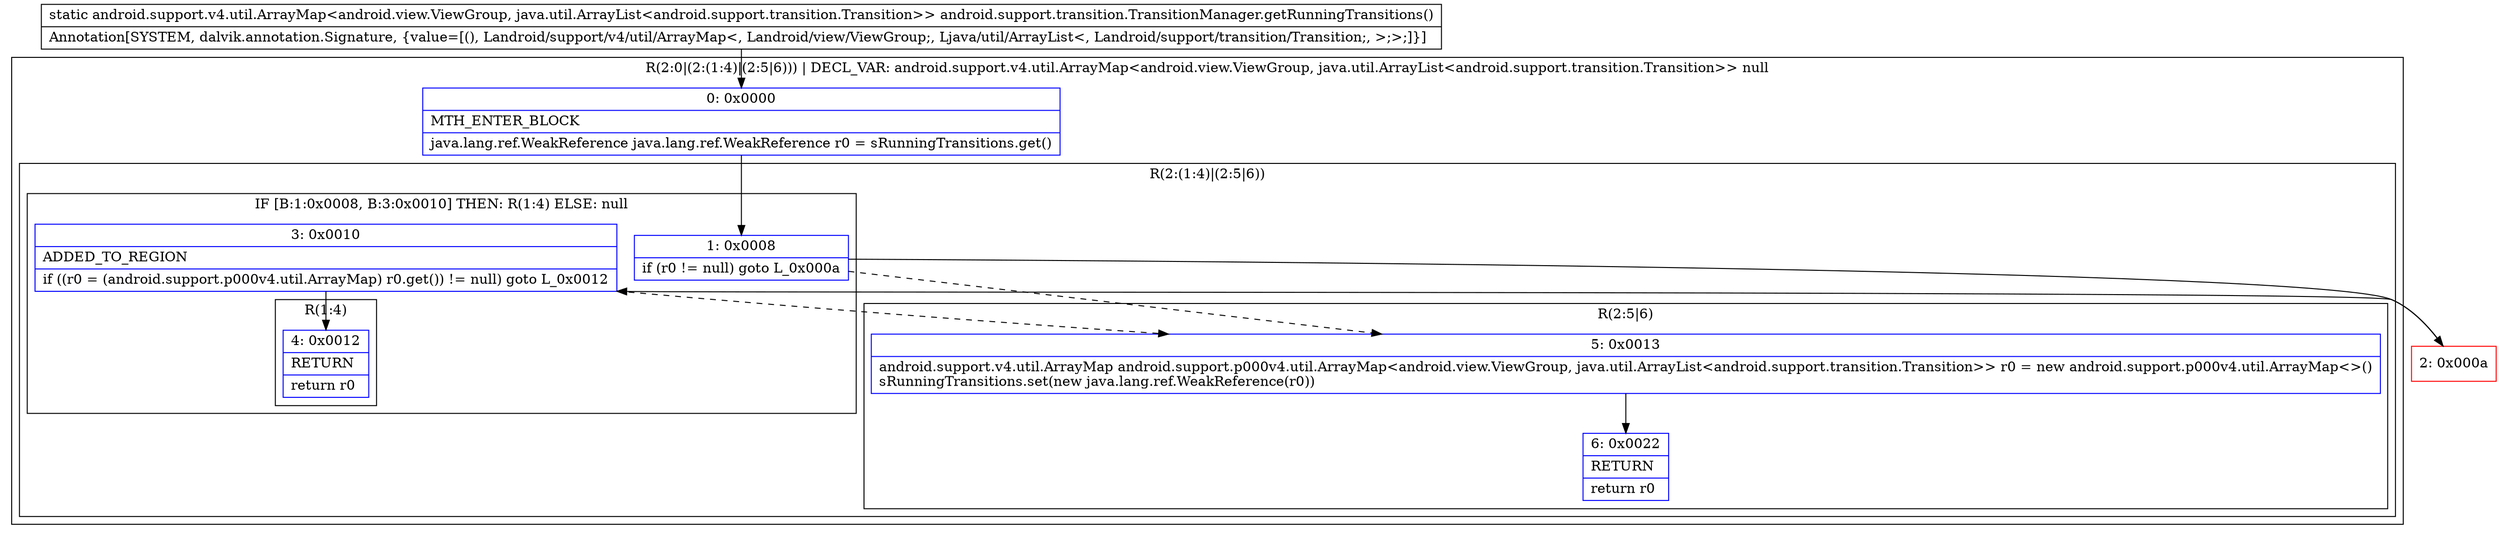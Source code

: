 digraph "CFG forandroid.support.transition.TransitionManager.getRunningTransitions()Landroid\/support\/v4\/util\/ArrayMap;" {
subgraph cluster_Region_799749079 {
label = "R(2:0|(2:(1:4)|(2:5|6))) | DECL_VAR: android.support.v4.util.ArrayMap\<android.view.ViewGroup, java.util.ArrayList\<android.support.transition.Transition\>\> null\l";
node [shape=record,color=blue];
Node_0 [shape=record,label="{0\:\ 0x0000|MTH_ENTER_BLOCK\l|java.lang.ref.WeakReference java.lang.ref.WeakReference r0 = sRunningTransitions.get()\l}"];
subgraph cluster_Region_1461465469 {
label = "R(2:(1:4)|(2:5|6))";
node [shape=record,color=blue];
subgraph cluster_IfRegion_1067209048 {
label = "IF [B:1:0x0008, B:3:0x0010] THEN: R(1:4) ELSE: null";
node [shape=record,color=blue];
Node_1 [shape=record,label="{1\:\ 0x0008|if (r0 != null) goto L_0x000a\l}"];
Node_3 [shape=record,label="{3\:\ 0x0010|ADDED_TO_REGION\l|if ((r0 = (android.support.p000v4.util.ArrayMap) r0.get()) != null) goto L_0x0012\l}"];
subgraph cluster_Region_1006656674 {
label = "R(1:4)";
node [shape=record,color=blue];
Node_4 [shape=record,label="{4\:\ 0x0012|RETURN\l|return r0\l}"];
}
}
subgraph cluster_Region_421215532 {
label = "R(2:5|6)";
node [shape=record,color=blue];
Node_5 [shape=record,label="{5\:\ 0x0013|android.support.v4.util.ArrayMap android.support.p000v4.util.ArrayMap\<android.view.ViewGroup, java.util.ArrayList\<android.support.transition.Transition\>\> r0 = new android.support.p000v4.util.ArrayMap\<\>()\lsRunningTransitions.set(new java.lang.ref.WeakReference(r0))\l}"];
Node_6 [shape=record,label="{6\:\ 0x0022|RETURN\l|return r0\l}"];
}
}
}
Node_2 [shape=record,color=red,label="{2\:\ 0x000a}"];
MethodNode[shape=record,label="{static android.support.v4.util.ArrayMap\<android.view.ViewGroup, java.util.ArrayList\<android.support.transition.Transition\>\> android.support.transition.TransitionManager.getRunningTransitions()  | Annotation[SYSTEM, dalvik.annotation.Signature, \{value=[(), Landroid\/support\/v4\/util\/ArrayMap\<, Landroid\/view\/ViewGroup;, Ljava\/util\/ArrayList\<, Landroid\/support\/transition\/Transition;, \>;\>;]\}]\l}"];
MethodNode -> Node_0;
Node_0 -> Node_1;
Node_1 -> Node_2;
Node_1 -> Node_5[style=dashed];
Node_3 -> Node_4;
Node_3 -> Node_5[style=dashed];
Node_5 -> Node_6;
Node_2 -> Node_3;
}

